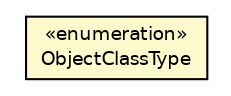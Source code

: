 #!/usr/local/bin/dot
#
# Class diagram 
# Generated by UmlGraph version 4.6 (http://www.spinellis.gr/sw/umlgraph)
#

digraph G {
	edge [fontname="Helvetica",fontsize=10,labelfontname="Helvetica",labelfontsize=10];
	node [fontname="Helvetica",fontsize=10,shape=plaintext];
	// ca.tnt.ldaputils.annotations.ObjectClassType
	c636 [label=<<table border="0" cellborder="1" cellspacing="0" cellpadding="2" port="p" bgcolor="lemonChiffon" href="./ObjectClassType.html">
		<tr><td><table border="0" cellspacing="0" cellpadding="1">
			<tr><td> &laquo;enumeration&raquo; </td></tr>
			<tr><td> ObjectClassType </td></tr>
		</table></td></tr>
		</table>>, fontname="Helvetica", fontcolor="black", fontsize=9.0];
}

